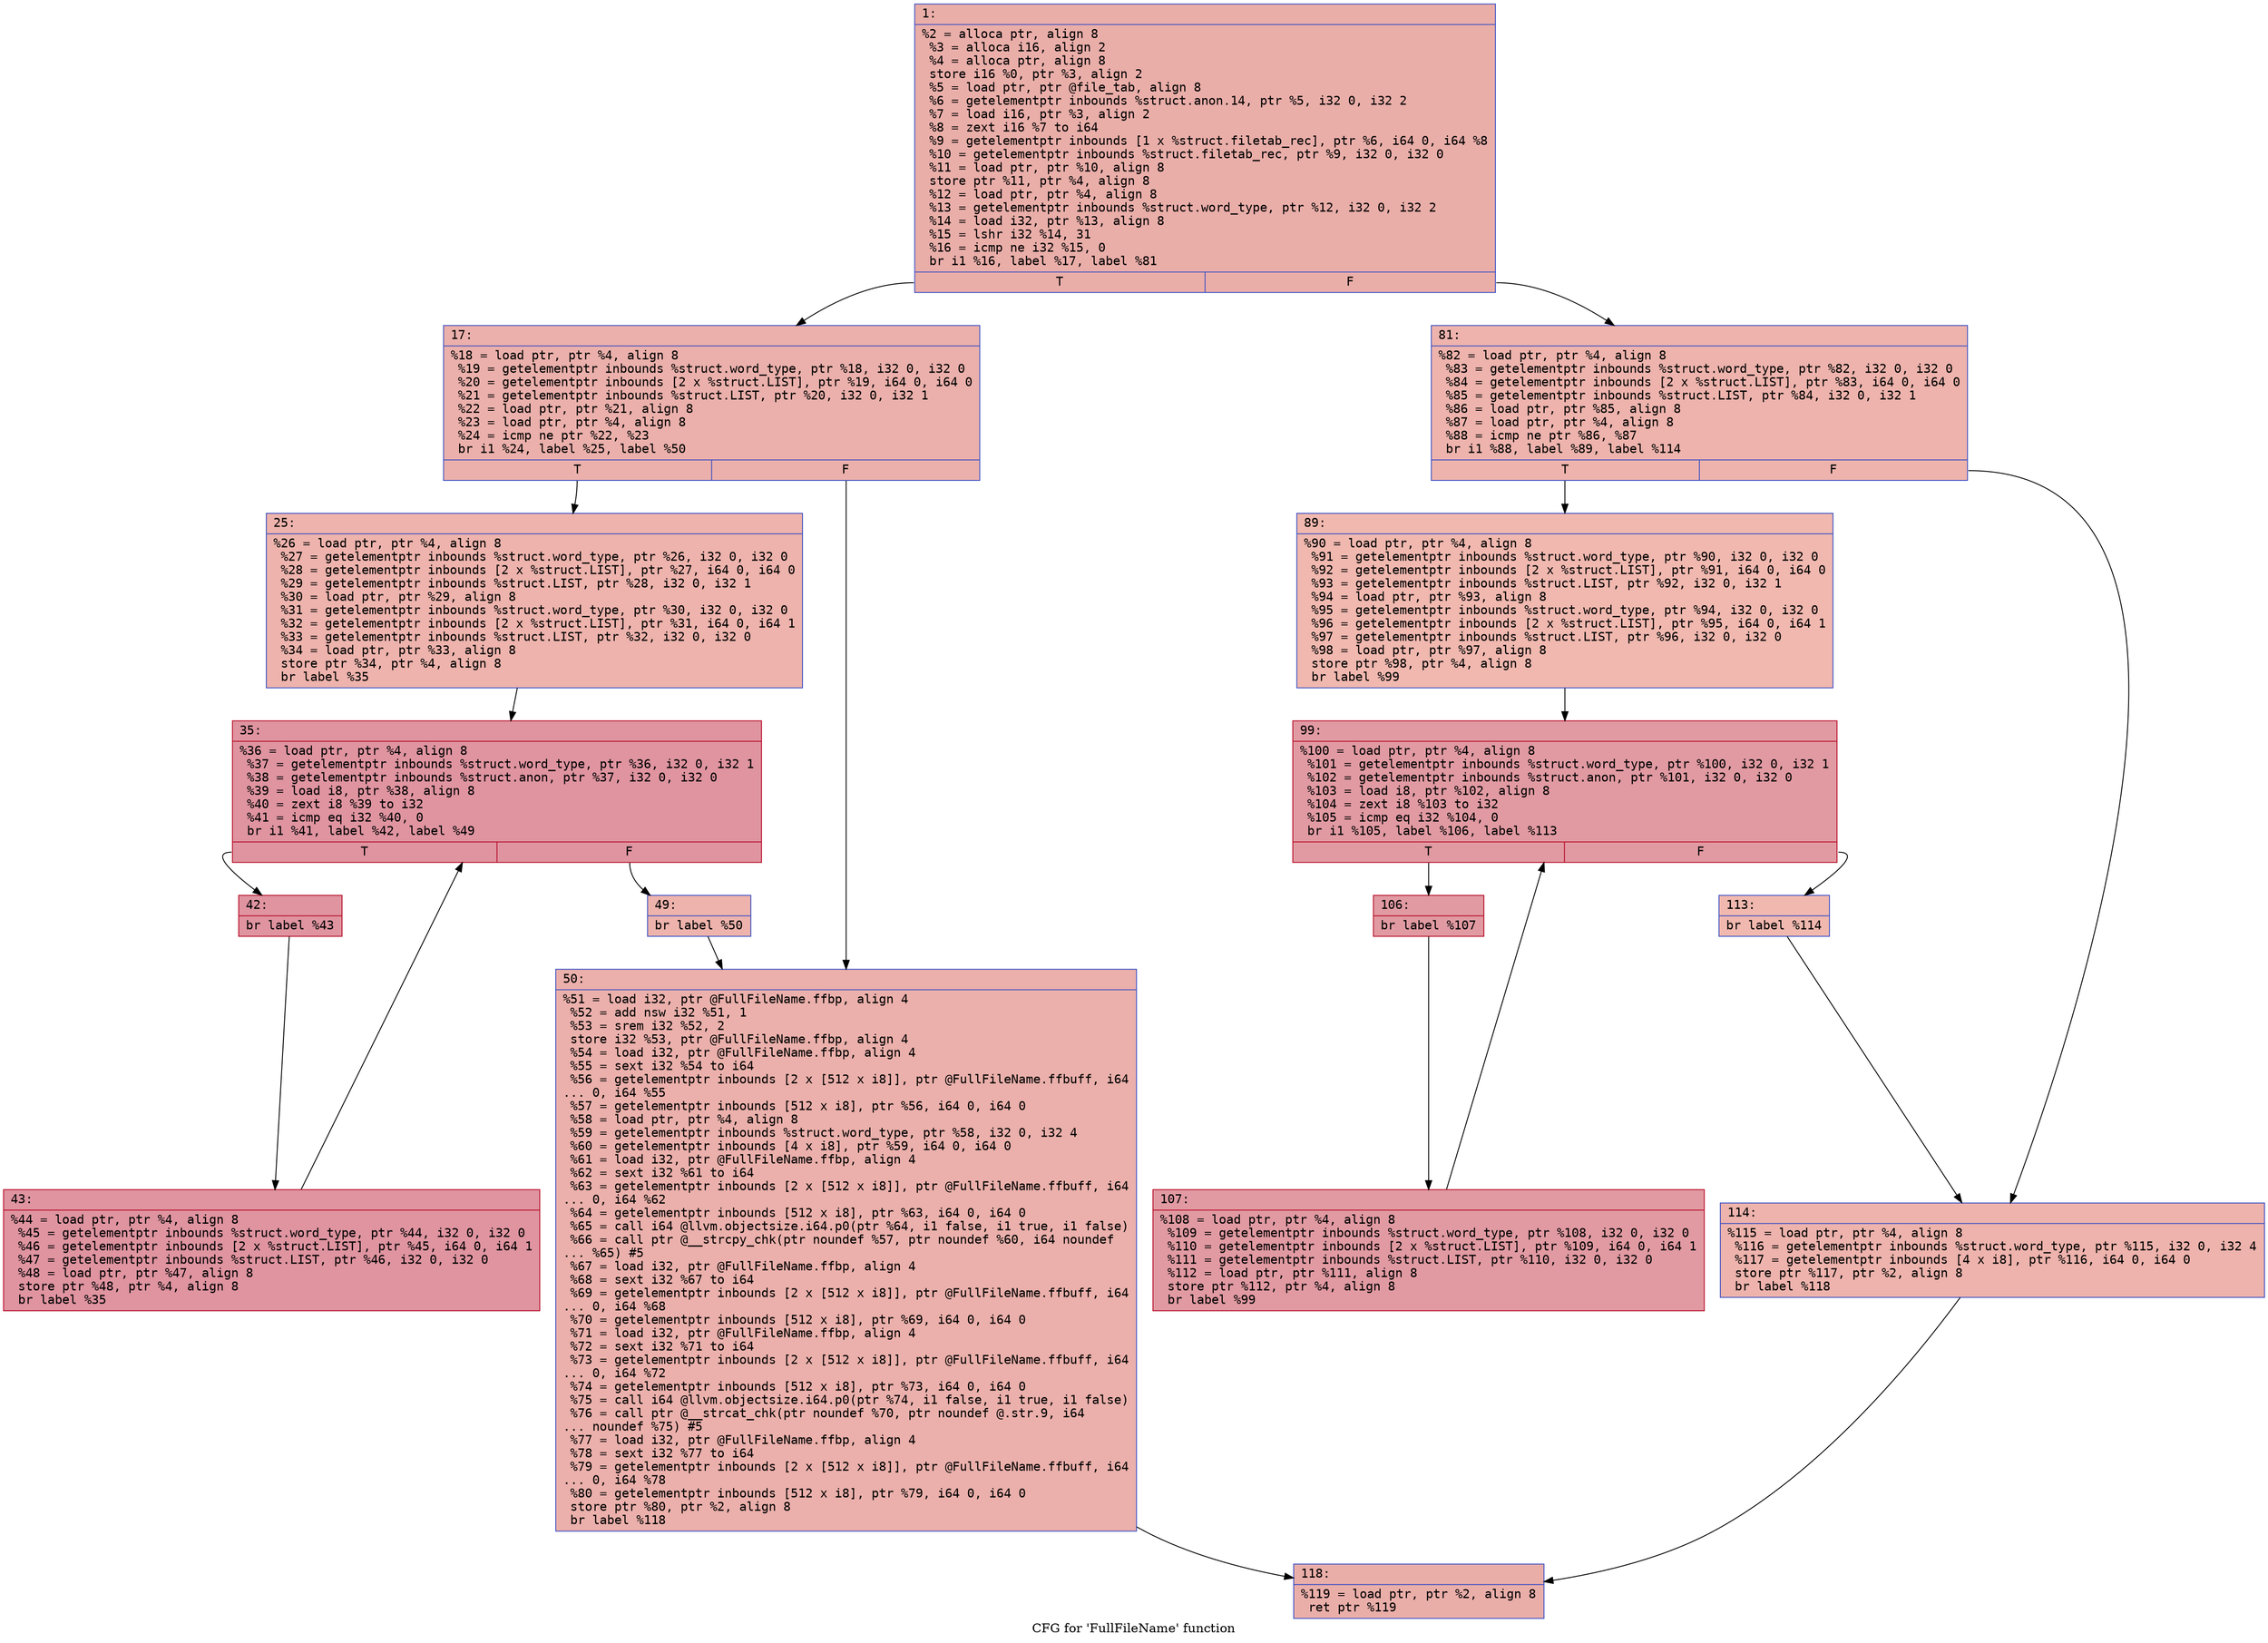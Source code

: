 digraph "CFG for 'FullFileName' function" {
	label="CFG for 'FullFileName' function";

	Node0x60000399a530 [shape=record,color="#3d50c3ff", style=filled, fillcolor="#d0473d70" fontname="Courier",label="{1:\l|  %2 = alloca ptr, align 8\l  %3 = alloca i16, align 2\l  %4 = alloca ptr, align 8\l  store i16 %0, ptr %3, align 2\l  %5 = load ptr, ptr @file_tab, align 8\l  %6 = getelementptr inbounds %struct.anon.14, ptr %5, i32 0, i32 2\l  %7 = load i16, ptr %3, align 2\l  %8 = zext i16 %7 to i64\l  %9 = getelementptr inbounds [1 x %struct.filetab_rec], ptr %6, i64 0, i64 %8\l  %10 = getelementptr inbounds %struct.filetab_rec, ptr %9, i32 0, i32 0\l  %11 = load ptr, ptr %10, align 8\l  store ptr %11, ptr %4, align 8\l  %12 = load ptr, ptr %4, align 8\l  %13 = getelementptr inbounds %struct.word_type, ptr %12, i32 0, i32 2\l  %14 = load i32, ptr %13, align 8\l  %15 = lshr i32 %14, 31\l  %16 = icmp ne i32 %15, 0\l  br i1 %16, label %17, label %81\l|{<s0>T|<s1>F}}"];
	Node0x60000399a530:s0 -> Node0x60000399a580[tooltip="1 -> 17\nProbability 62.50%" ];
	Node0x60000399a530:s1 -> Node0x60000399a7b0[tooltip="1 -> 81\nProbability 37.50%" ];
	Node0x60000399a580 [shape=record,color="#3d50c3ff", style=filled, fillcolor="#d24b4070" fontname="Courier",label="{17:\l|  %18 = load ptr, ptr %4, align 8\l  %19 = getelementptr inbounds %struct.word_type, ptr %18, i32 0, i32 0\l  %20 = getelementptr inbounds [2 x %struct.LIST], ptr %19, i64 0, i64 0\l  %21 = getelementptr inbounds %struct.LIST, ptr %20, i32 0, i32 1\l  %22 = load ptr, ptr %21, align 8\l  %23 = load ptr, ptr %4, align 8\l  %24 = icmp ne ptr %22, %23\l  br i1 %24, label %25, label %50\l|{<s0>T|<s1>F}}"];
	Node0x60000399a580:s0 -> Node0x60000399a5d0[tooltip="17 -> 25\nProbability 62.50%" ];
	Node0x60000399a580:s1 -> Node0x60000399a760[tooltip="17 -> 50\nProbability 37.50%" ];
	Node0x60000399a5d0 [shape=record,color="#3d50c3ff", style=filled, fillcolor="#d6524470" fontname="Courier",label="{25:\l|  %26 = load ptr, ptr %4, align 8\l  %27 = getelementptr inbounds %struct.word_type, ptr %26, i32 0, i32 0\l  %28 = getelementptr inbounds [2 x %struct.LIST], ptr %27, i64 0, i64 0\l  %29 = getelementptr inbounds %struct.LIST, ptr %28, i32 0, i32 1\l  %30 = load ptr, ptr %29, align 8\l  %31 = getelementptr inbounds %struct.word_type, ptr %30, i32 0, i32 0\l  %32 = getelementptr inbounds [2 x %struct.LIST], ptr %31, i64 0, i64 1\l  %33 = getelementptr inbounds %struct.LIST, ptr %32, i32 0, i32 0\l  %34 = load ptr, ptr %33, align 8\l  store ptr %34, ptr %4, align 8\l  br label %35\l}"];
	Node0x60000399a5d0 -> Node0x60000399a620[tooltip="25 -> 35\nProbability 100.00%" ];
	Node0x60000399a620 [shape=record,color="#b70d28ff", style=filled, fillcolor="#b70d2870" fontname="Courier",label="{35:\l|  %36 = load ptr, ptr %4, align 8\l  %37 = getelementptr inbounds %struct.word_type, ptr %36, i32 0, i32 1\l  %38 = getelementptr inbounds %struct.anon, ptr %37, i32 0, i32 0\l  %39 = load i8, ptr %38, align 8\l  %40 = zext i8 %39 to i32\l  %41 = icmp eq i32 %40, 0\l  br i1 %41, label %42, label %49\l|{<s0>T|<s1>F}}"];
	Node0x60000399a620:s0 -> Node0x60000399a670[tooltip="35 -> 42\nProbability 96.88%" ];
	Node0x60000399a620:s1 -> Node0x60000399a710[tooltip="35 -> 49\nProbability 3.12%" ];
	Node0x60000399a670 [shape=record,color="#b70d28ff", style=filled, fillcolor="#b70d2870" fontname="Courier",label="{42:\l|  br label %43\l}"];
	Node0x60000399a670 -> Node0x60000399a6c0[tooltip="42 -> 43\nProbability 100.00%" ];
	Node0x60000399a6c0 [shape=record,color="#b70d28ff", style=filled, fillcolor="#b70d2870" fontname="Courier",label="{43:\l|  %44 = load ptr, ptr %4, align 8\l  %45 = getelementptr inbounds %struct.word_type, ptr %44, i32 0, i32 0\l  %46 = getelementptr inbounds [2 x %struct.LIST], ptr %45, i64 0, i64 1\l  %47 = getelementptr inbounds %struct.LIST, ptr %46, i32 0, i32 0\l  %48 = load ptr, ptr %47, align 8\l  store ptr %48, ptr %4, align 8\l  br label %35\l}"];
	Node0x60000399a6c0 -> Node0x60000399a620[tooltip="43 -> 35\nProbability 100.00%" ];
	Node0x60000399a710 [shape=record,color="#3d50c3ff", style=filled, fillcolor="#d6524470" fontname="Courier",label="{49:\l|  br label %50\l}"];
	Node0x60000399a710 -> Node0x60000399a760[tooltip="49 -> 50\nProbability 100.00%" ];
	Node0x60000399a760 [shape=record,color="#3d50c3ff", style=filled, fillcolor="#d24b4070" fontname="Courier",label="{50:\l|  %51 = load i32, ptr @FullFileName.ffbp, align 4\l  %52 = add nsw i32 %51, 1\l  %53 = srem i32 %52, 2\l  store i32 %53, ptr @FullFileName.ffbp, align 4\l  %54 = load i32, ptr @FullFileName.ffbp, align 4\l  %55 = sext i32 %54 to i64\l  %56 = getelementptr inbounds [2 x [512 x i8]], ptr @FullFileName.ffbuff, i64\l... 0, i64 %55\l  %57 = getelementptr inbounds [512 x i8], ptr %56, i64 0, i64 0\l  %58 = load ptr, ptr %4, align 8\l  %59 = getelementptr inbounds %struct.word_type, ptr %58, i32 0, i32 4\l  %60 = getelementptr inbounds [4 x i8], ptr %59, i64 0, i64 0\l  %61 = load i32, ptr @FullFileName.ffbp, align 4\l  %62 = sext i32 %61 to i64\l  %63 = getelementptr inbounds [2 x [512 x i8]], ptr @FullFileName.ffbuff, i64\l... 0, i64 %62\l  %64 = getelementptr inbounds [512 x i8], ptr %63, i64 0, i64 0\l  %65 = call i64 @llvm.objectsize.i64.p0(ptr %64, i1 false, i1 true, i1 false)\l  %66 = call ptr @__strcpy_chk(ptr noundef %57, ptr noundef %60, i64 noundef\l... %65) #5\l  %67 = load i32, ptr @FullFileName.ffbp, align 4\l  %68 = sext i32 %67 to i64\l  %69 = getelementptr inbounds [2 x [512 x i8]], ptr @FullFileName.ffbuff, i64\l... 0, i64 %68\l  %70 = getelementptr inbounds [512 x i8], ptr %69, i64 0, i64 0\l  %71 = load i32, ptr @FullFileName.ffbp, align 4\l  %72 = sext i32 %71 to i64\l  %73 = getelementptr inbounds [2 x [512 x i8]], ptr @FullFileName.ffbuff, i64\l... 0, i64 %72\l  %74 = getelementptr inbounds [512 x i8], ptr %73, i64 0, i64 0\l  %75 = call i64 @llvm.objectsize.i64.p0(ptr %74, i1 false, i1 true, i1 false)\l  %76 = call ptr @__strcat_chk(ptr noundef %70, ptr noundef @.str.9, i64\l... noundef %75) #5\l  %77 = load i32, ptr @FullFileName.ffbp, align 4\l  %78 = sext i32 %77 to i64\l  %79 = getelementptr inbounds [2 x [512 x i8]], ptr @FullFileName.ffbuff, i64\l... 0, i64 %78\l  %80 = getelementptr inbounds [512 x i8], ptr %79, i64 0, i64 0\l  store ptr %80, ptr %2, align 8\l  br label %118\l}"];
	Node0x60000399a760 -> Node0x60000399a9e0[tooltip="50 -> 118\nProbability 100.00%" ];
	Node0x60000399a7b0 [shape=record,color="#3d50c3ff", style=filled, fillcolor="#d6524470" fontname="Courier",label="{81:\l|  %82 = load ptr, ptr %4, align 8\l  %83 = getelementptr inbounds %struct.word_type, ptr %82, i32 0, i32 0\l  %84 = getelementptr inbounds [2 x %struct.LIST], ptr %83, i64 0, i64 0\l  %85 = getelementptr inbounds %struct.LIST, ptr %84, i32 0, i32 1\l  %86 = load ptr, ptr %85, align 8\l  %87 = load ptr, ptr %4, align 8\l  %88 = icmp ne ptr %86, %87\l  br i1 %88, label %89, label %114\l|{<s0>T|<s1>F}}"];
	Node0x60000399a7b0:s0 -> Node0x60000399a800[tooltip="81 -> 89\nProbability 62.50%" ];
	Node0x60000399a7b0:s1 -> Node0x60000399a990[tooltip="81 -> 114\nProbability 37.50%" ];
	Node0x60000399a800 [shape=record,color="#3d50c3ff", style=filled, fillcolor="#dc5d4a70" fontname="Courier",label="{89:\l|  %90 = load ptr, ptr %4, align 8\l  %91 = getelementptr inbounds %struct.word_type, ptr %90, i32 0, i32 0\l  %92 = getelementptr inbounds [2 x %struct.LIST], ptr %91, i64 0, i64 0\l  %93 = getelementptr inbounds %struct.LIST, ptr %92, i32 0, i32 1\l  %94 = load ptr, ptr %93, align 8\l  %95 = getelementptr inbounds %struct.word_type, ptr %94, i32 0, i32 0\l  %96 = getelementptr inbounds [2 x %struct.LIST], ptr %95, i64 0, i64 1\l  %97 = getelementptr inbounds %struct.LIST, ptr %96, i32 0, i32 0\l  %98 = load ptr, ptr %97, align 8\l  store ptr %98, ptr %4, align 8\l  br label %99\l}"];
	Node0x60000399a800 -> Node0x60000399a850[tooltip="89 -> 99\nProbability 100.00%" ];
	Node0x60000399a850 [shape=record,color="#b70d28ff", style=filled, fillcolor="#bb1b2c70" fontname="Courier",label="{99:\l|  %100 = load ptr, ptr %4, align 8\l  %101 = getelementptr inbounds %struct.word_type, ptr %100, i32 0, i32 1\l  %102 = getelementptr inbounds %struct.anon, ptr %101, i32 0, i32 0\l  %103 = load i8, ptr %102, align 8\l  %104 = zext i8 %103 to i32\l  %105 = icmp eq i32 %104, 0\l  br i1 %105, label %106, label %113\l|{<s0>T|<s1>F}}"];
	Node0x60000399a850:s0 -> Node0x60000399a8a0[tooltip="99 -> 106\nProbability 96.88%" ];
	Node0x60000399a850:s1 -> Node0x60000399a940[tooltip="99 -> 113\nProbability 3.12%" ];
	Node0x60000399a8a0 [shape=record,color="#b70d28ff", style=filled, fillcolor="#bb1b2c70" fontname="Courier",label="{106:\l|  br label %107\l}"];
	Node0x60000399a8a0 -> Node0x60000399a8f0[tooltip="106 -> 107\nProbability 100.00%" ];
	Node0x60000399a8f0 [shape=record,color="#b70d28ff", style=filled, fillcolor="#bb1b2c70" fontname="Courier",label="{107:\l|  %108 = load ptr, ptr %4, align 8\l  %109 = getelementptr inbounds %struct.word_type, ptr %108, i32 0, i32 0\l  %110 = getelementptr inbounds [2 x %struct.LIST], ptr %109, i64 0, i64 1\l  %111 = getelementptr inbounds %struct.LIST, ptr %110, i32 0, i32 0\l  %112 = load ptr, ptr %111, align 8\l  store ptr %112, ptr %4, align 8\l  br label %99\l}"];
	Node0x60000399a8f0 -> Node0x60000399a850[tooltip="107 -> 99\nProbability 100.00%" ];
	Node0x60000399a940 [shape=record,color="#3d50c3ff", style=filled, fillcolor="#dc5d4a70" fontname="Courier",label="{113:\l|  br label %114\l}"];
	Node0x60000399a940 -> Node0x60000399a990[tooltip="113 -> 114\nProbability 100.00%" ];
	Node0x60000399a990 [shape=record,color="#3d50c3ff", style=filled, fillcolor="#d6524470" fontname="Courier",label="{114:\l|  %115 = load ptr, ptr %4, align 8\l  %116 = getelementptr inbounds %struct.word_type, ptr %115, i32 0, i32 4\l  %117 = getelementptr inbounds [4 x i8], ptr %116, i64 0, i64 0\l  store ptr %117, ptr %2, align 8\l  br label %118\l}"];
	Node0x60000399a990 -> Node0x60000399a9e0[tooltip="114 -> 118\nProbability 100.00%" ];
	Node0x60000399a9e0 [shape=record,color="#3d50c3ff", style=filled, fillcolor="#d0473d70" fontname="Courier",label="{118:\l|  %119 = load ptr, ptr %2, align 8\l  ret ptr %119\l}"];
}
